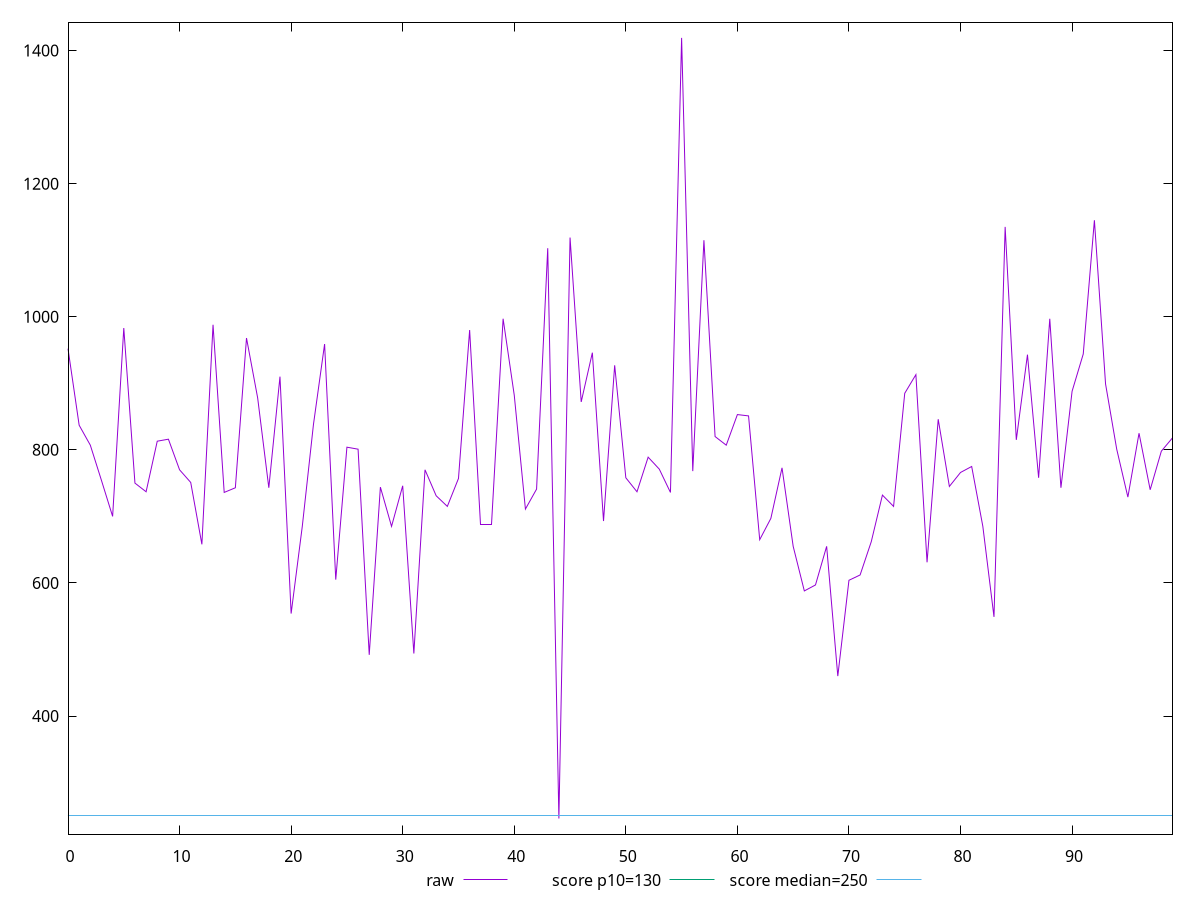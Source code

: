 reset

$raw <<EOF
0 952
1 837
2 807
3 754.0000000000009
4 700
5 983
6 750
7 737
8 813
9 816
10 770
11 751
12 658
13 988
14 736
15 743
16 968
17 878
18 743
19 910.0000000000009
20 554
21 685
22 838
23 959
24 605
25 803.9999999999991
26 801
27 492
28 744
29 685
30 746
31 494
32 770
33 731
34 715
35 757
36 979.9999999999991
37 688
38 687.9999999999991
39 997.0000000000009
40 882
41 711
42 741
43 1102.999999999999
44 246
45 1118.999999999999
46 872
47 946
48 693
49 927
50 758
51 736.9999999999991
52 789
53 770.9999999999991
54 736
55 1419
56 768.0000000000009
57 1115
58 819.9999999999991
59 807
60 853
61 851
62 665
63 697
64 773
65 654.9999999999991
66 588
67 597
68 655
69 460
70 604
71 612
72 662
73 732.0000000000009
74 715
75 885
76 913
77 631
78 846
79 745
80 766
81 775
82 685
83 549
84 1135
85 814.9999999999991
86 943
87 758
88 997
89 743
90 888
91 943.9999999999991
92 1145
93 899
94 801
95 729
96 825
97 740
98 798
99 818
EOF

set key outside below
set xrange [0:99]
set yrange [222.54:1442.46]
set trange [222.54:1442.46]
set terminal svg size 640, 500 enhanced background rgb 'white'
set output "reports/report_00028_2021-02-24T12-49-42.674Z/max-potential-fid/samples/music/raw/values.svg"

plot $raw title "raw" with line, \
     130 title "score p10=130", \
     250 title "score median=250"

reset
